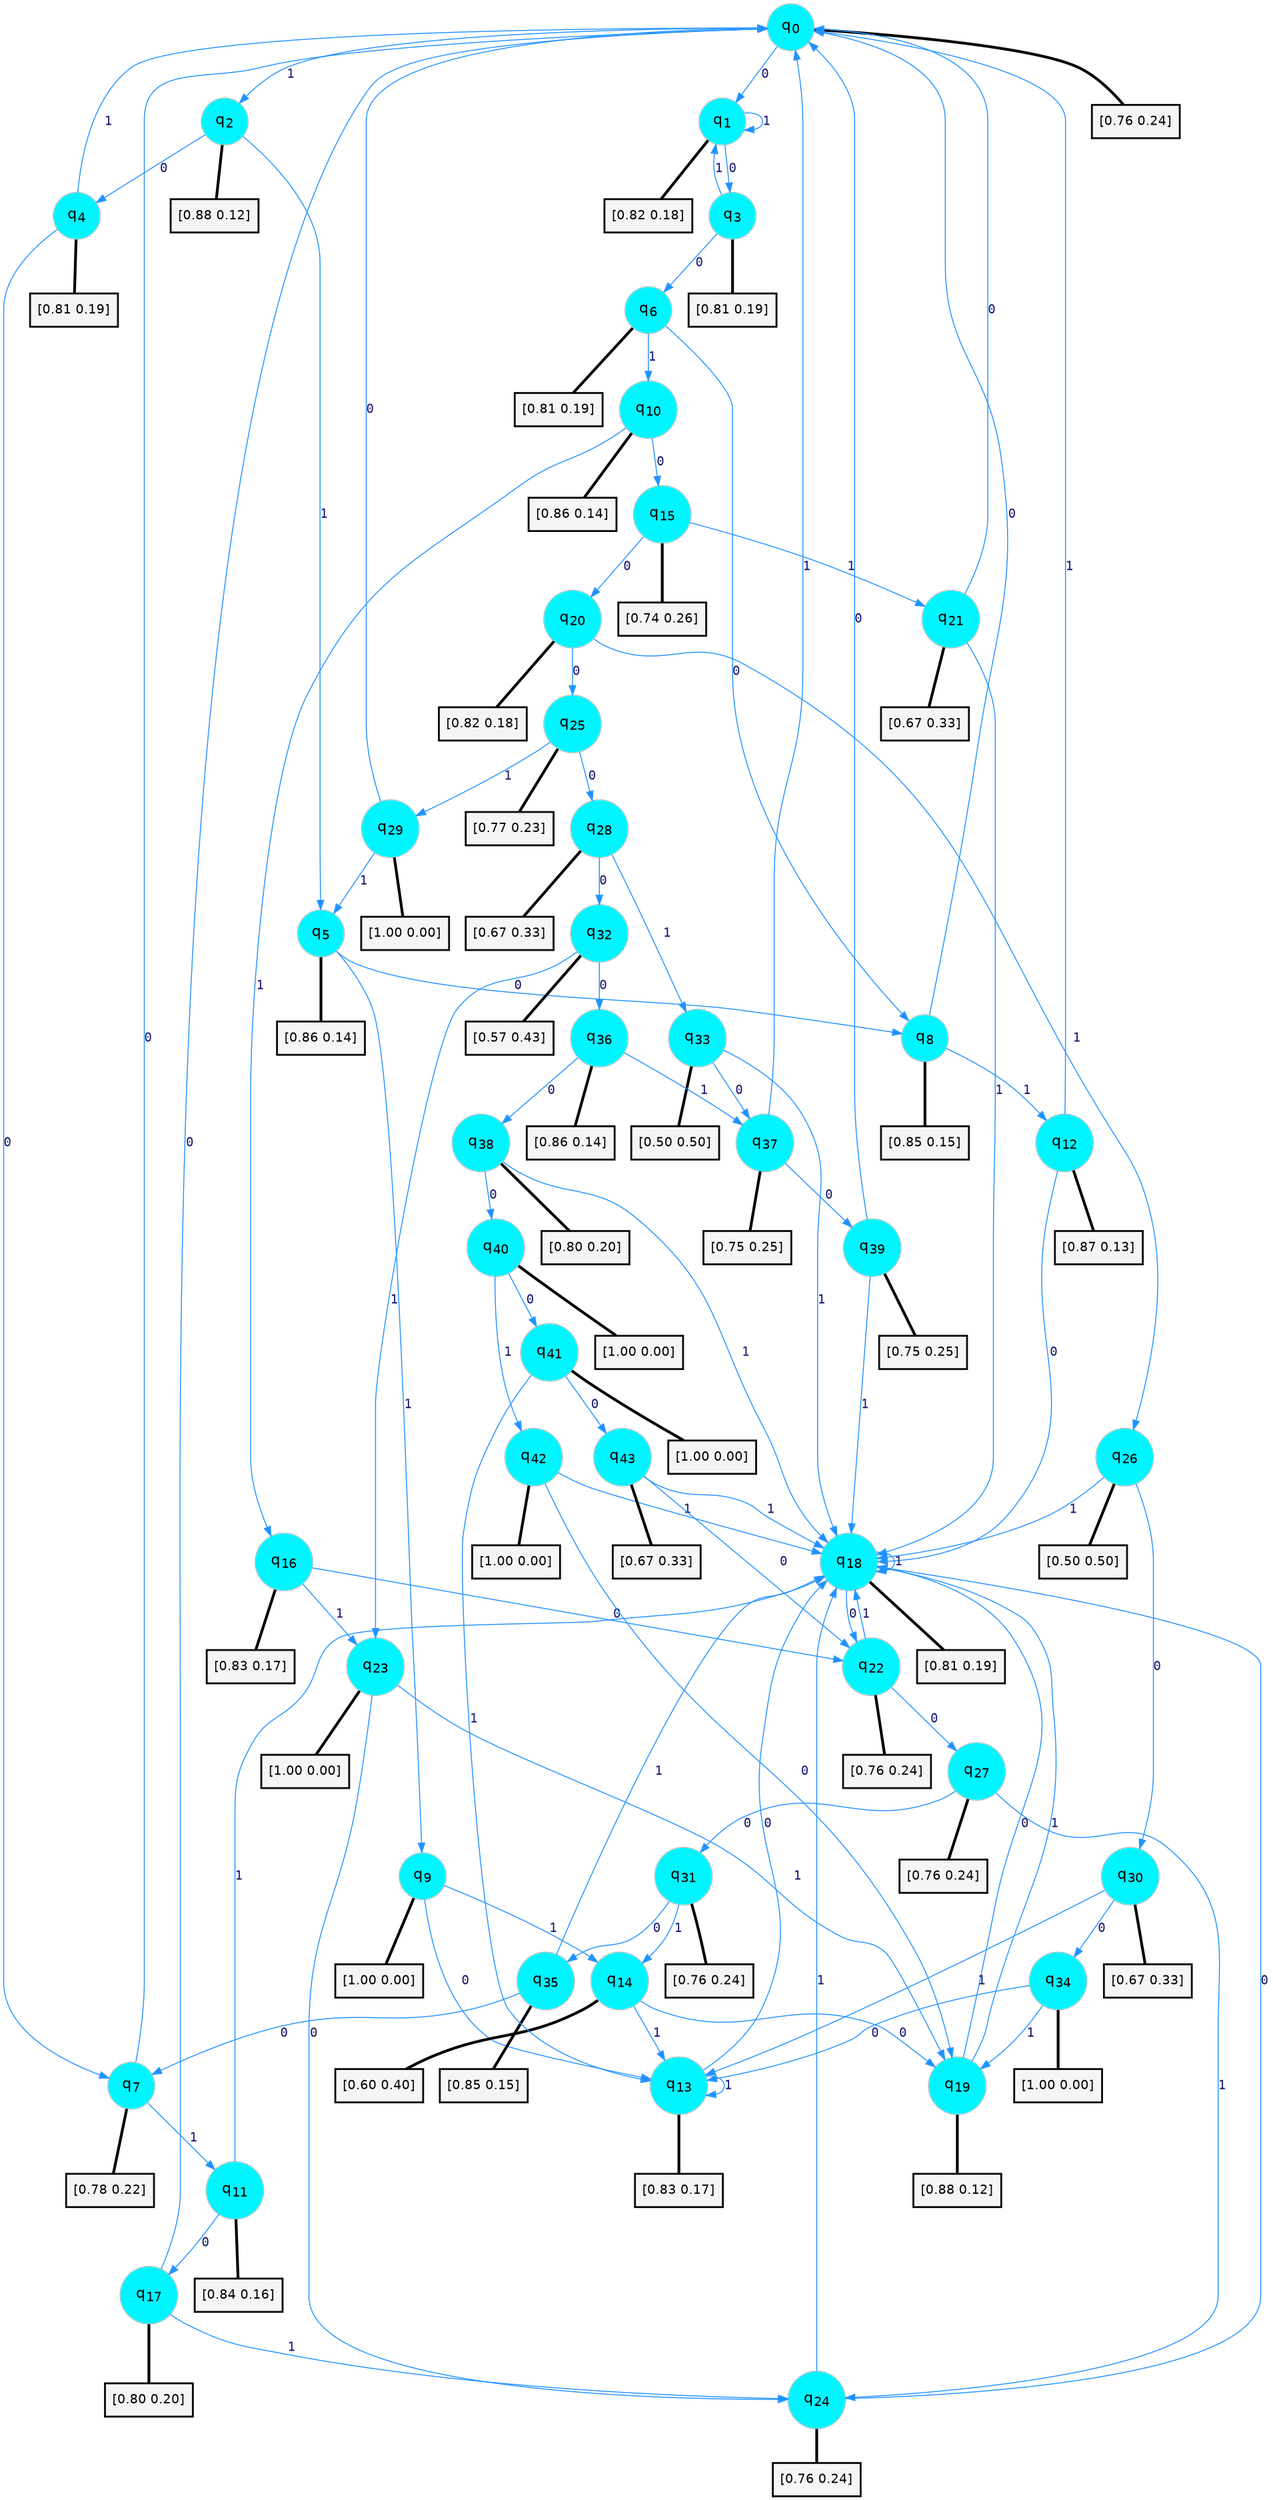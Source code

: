 digraph G {
graph [
bgcolor=transparent, dpi=300, rankdir=TD, size="40,25"];
node [
color=gray, fillcolor=turquoise1, fontcolor=black, fontname=Helvetica, fontsize=16, fontweight=bold, shape=circle, style=filled];
edge [
arrowsize=1, color=dodgerblue1, fontcolor=midnightblue, fontname=courier, fontweight=bold, penwidth=1, style=solid, weight=20];
0[label=<q<SUB>0</SUB>>];
1[label=<q<SUB>1</SUB>>];
2[label=<q<SUB>2</SUB>>];
3[label=<q<SUB>3</SUB>>];
4[label=<q<SUB>4</SUB>>];
5[label=<q<SUB>5</SUB>>];
6[label=<q<SUB>6</SUB>>];
7[label=<q<SUB>7</SUB>>];
8[label=<q<SUB>8</SUB>>];
9[label=<q<SUB>9</SUB>>];
10[label=<q<SUB>10</SUB>>];
11[label=<q<SUB>11</SUB>>];
12[label=<q<SUB>12</SUB>>];
13[label=<q<SUB>13</SUB>>];
14[label=<q<SUB>14</SUB>>];
15[label=<q<SUB>15</SUB>>];
16[label=<q<SUB>16</SUB>>];
17[label=<q<SUB>17</SUB>>];
18[label=<q<SUB>18</SUB>>];
19[label=<q<SUB>19</SUB>>];
20[label=<q<SUB>20</SUB>>];
21[label=<q<SUB>21</SUB>>];
22[label=<q<SUB>22</SUB>>];
23[label=<q<SUB>23</SUB>>];
24[label=<q<SUB>24</SUB>>];
25[label=<q<SUB>25</SUB>>];
26[label=<q<SUB>26</SUB>>];
27[label=<q<SUB>27</SUB>>];
28[label=<q<SUB>28</SUB>>];
29[label=<q<SUB>29</SUB>>];
30[label=<q<SUB>30</SUB>>];
31[label=<q<SUB>31</SUB>>];
32[label=<q<SUB>32</SUB>>];
33[label=<q<SUB>33</SUB>>];
34[label=<q<SUB>34</SUB>>];
35[label=<q<SUB>35</SUB>>];
36[label=<q<SUB>36</SUB>>];
37[label=<q<SUB>37</SUB>>];
38[label=<q<SUB>38</SUB>>];
39[label=<q<SUB>39</SUB>>];
40[label=<q<SUB>40</SUB>>];
41[label=<q<SUB>41</SUB>>];
42[label=<q<SUB>42</SUB>>];
43[label=<q<SUB>43</SUB>>];
44[label="[0.76 0.24]", shape=box,fontcolor=black, fontname=Helvetica, fontsize=14, penwidth=2, fillcolor=whitesmoke,color=black];
45[label="[0.82 0.18]", shape=box,fontcolor=black, fontname=Helvetica, fontsize=14, penwidth=2, fillcolor=whitesmoke,color=black];
46[label="[0.88 0.12]", shape=box,fontcolor=black, fontname=Helvetica, fontsize=14, penwidth=2, fillcolor=whitesmoke,color=black];
47[label="[0.81 0.19]", shape=box,fontcolor=black, fontname=Helvetica, fontsize=14, penwidth=2, fillcolor=whitesmoke,color=black];
48[label="[0.81 0.19]", shape=box,fontcolor=black, fontname=Helvetica, fontsize=14, penwidth=2, fillcolor=whitesmoke,color=black];
49[label="[0.86 0.14]", shape=box,fontcolor=black, fontname=Helvetica, fontsize=14, penwidth=2, fillcolor=whitesmoke,color=black];
50[label="[0.81 0.19]", shape=box,fontcolor=black, fontname=Helvetica, fontsize=14, penwidth=2, fillcolor=whitesmoke,color=black];
51[label="[0.78 0.22]", shape=box,fontcolor=black, fontname=Helvetica, fontsize=14, penwidth=2, fillcolor=whitesmoke,color=black];
52[label="[0.85 0.15]", shape=box,fontcolor=black, fontname=Helvetica, fontsize=14, penwidth=2, fillcolor=whitesmoke,color=black];
53[label="[1.00 0.00]", shape=box,fontcolor=black, fontname=Helvetica, fontsize=14, penwidth=2, fillcolor=whitesmoke,color=black];
54[label="[0.86 0.14]", shape=box,fontcolor=black, fontname=Helvetica, fontsize=14, penwidth=2, fillcolor=whitesmoke,color=black];
55[label="[0.84 0.16]", shape=box,fontcolor=black, fontname=Helvetica, fontsize=14, penwidth=2, fillcolor=whitesmoke,color=black];
56[label="[0.87 0.13]", shape=box,fontcolor=black, fontname=Helvetica, fontsize=14, penwidth=2, fillcolor=whitesmoke,color=black];
57[label="[0.83 0.17]", shape=box,fontcolor=black, fontname=Helvetica, fontsize=14, penwidth=2, fillcolor=whitesmoke,color=black];
58[label="[0.60 0.40]", shape=box,fontcolor=black, fontname=Helvetica, fontsize=14, penwidth=2, fillcolor=whitesmoke,color=black];
59[label="[0.74 0.26]", shape=box,fontcolor=black, fontname=Helvetica, fontsize=14, penwidth=2, fillcolor=whitesmoke,color=black];
60[label="[0.83 0.17]", shape=box,fontcolor=black, fontname=Helvetica, fontsize=14, penwidth=2, fillcolor=whitesmoke,color=black];
61[label="[0.80 0.20]", shape=box,fontcolor=black, fontname=Helvetica, fontsize=14, penwidth=2, fillcolor=whitesmoke,color=black];
62[label="[0.81 0.19]", shape=box,fontcolor=black, fontname=Helvetica, fontsize=14, penwidth=2, fillcolor=whitesmoke,color=black];
63[label="[0.88 0.12]", shape=box,fontcolor=black, fontname=Helvetica, fontsize=14, penwidth=2, fillcolor=whitesmoke,color=black];
64[label="[0.82 0.18]", shape=box,fontcolor=black, fontname=Helvetica, fontsize=14, penwidth=2, fillcolor=whitesmoke,color=black];
65[label="[0.67 0.33]", shape=box,fontcolor=black, fontname=Helvetica, fontsize=14, penwidth=2, fillcolor=whitesmoke,color=black];
66[label="[0.76 0.24]", shape=box,fontcolor=black, fontname=Helvetica, fontsize=14, penwidth=2, fillcolor=whitesmoke,color=black];
67[label="[1.00 0.00]", shape=box,fontcolor=black, fontname=Helvetica, fontsize=14, penwidth=2, fillcolor=whitesmoke,color=black];
68[label="[0.76 0.24]", shape=box,fontcolor=black, fontname=Helvetica, fontsize=14, penwidth=2, fillcolor=whitesmoke,color=black];
69[label="[0.77 0.23]", shape=box,fontcolor=black, fontname=Helvetica, fontsize=14, penwidth=2, fillcolor=whitesmoke,color=black];
70[label="[0.50 0.50]", shape=box,fontcolor=black, fontname=Helvetica, fontsize=14, penwidth=2, fillcolor=whitesmoke,color=black];
71[label="[0.76 0.24]", shape=box,fontcolor=black, fontname=Helvetica, fontsize=14, penwidth=2, fillcolor=whitesmoke,color=black];
72[label="[0.67 0.33]", shape=box,fontcolor=black, fontname=Helvetica, fontsize=14, penwidth=2, fillcolor=whitesmoke,color=black];
73[label="[1.00 0.00]", shape=box,fontcolor=black, fontname=Helvetica, fontsize=14, penwidth=2, fillcolor=whitesmoke,color=black];
74[label="[0.67 0.33]", shape=box,fontcolor=black, fontname=Helvetica, fontsize=14, penwidth=2, fillcolor=whitesmoke,color=black];
75[label="[0.76 0.24]", shape=box,fontcolor=black, fontname=Helvetica, fontsize=14, penwidth=2, fillcolor=whitesmoke,color=black];
76[label="[0.57 0.43]", shape=box,fontcolor=black, fontname=Helvetica, fontsize=14, penwidth=2, fillcolor=whitesmoke,color=black];
77[label="[0.50 0.50]", shape=box,fontcolor=black, fontname=Helvetica, fontsize=14, penwidth=2, fillcolor=whitesmoke,color=black];
78[label="[1.00 0.00]", shape=box,fontcolor=black, fontname=Helvetica, fontsize=14, penwidth=2, fillcolor=whitesmoke,color=black];
79[label="[0.85 0.15]", shape=box,fontcolor=black, fontname=Helvetica, fontsize=14, penwidth=2, fillcolor=whitesmoke,color=black];
80[label="[0.86 0.14]", shape=box,fontcolor=black, fontname=Helvetica, fontsize=14, penwidth=2, fillcolor=whitesmoke,color=black];
81[label="[0.75 0.25]", shape=box,fontcolor=black, fontname=Helvetica, fontsize=14, penwidth=2, fillcolor=whitesmoke,color=black];
82[label="[0.80 0.20]", shape=box,fontcolor=black, fontname=Helvetica, fontsize=14, penwidth=2, fillcolor=whitesmoke,color=black];
83[label="[0.75 0.25]", shape=box,fontcolor=black, fontname=Helvetica, fontsize=14, penwidth=2, fillcolor=whitesmoke,color=black];
84[label="[1.00 0.00]", shape=box,fontcolor=black, fontname=Helvetica, fontsize=14, penwidth=2, fillcolor=whitesmoke,color=black];
85[label="[1.00 0.00]", shape=box,fontcolor=black, fontname=Helvetica, fontsize=14, penwidth=2, fillcolor=whitesmoke,color=black];
86[label="[1.00 0.00]", shape=box,fontcolor=black, fontname=Helvetica, fontsize=14, penwidth=2, fillcolor=whitesmoke,color=black];
87[label="[0.67 0.33]", shape=box,fontcolor=black, fontname=Helvetica, fontsize=14, penwidth=2, fillcolor=whitesmoke,color=black];
0->1 [label=0];
0->2 [label=1];
0->44 [arrowhead=none, penwidth=3,color=black];
1->3 [label=0];
1->1 [label=1];
1->45 [arrowhead=none, penwidth=3,color=black];
2->4 [label=0];
2->5 [label=1];
2->46 [arrowhead=none, penwidth=3,color=black];
3->6 [label=0];
3->1 [label=1];
3->47 [arrowhead=none, penwidth=3,color=black];
4->7 [label=0];
4->0 [label=1];
4->48 [arrowhead=none, penwidth=3,color=black];
5->8 [label=0];
5->9 [label=1];
5->49 [arrowhead=none, penwidth=3,color=black];
6->8 [label=0];
6->10 [label=1];
6->50 [arrowhead=none, penwidth=3,color=black];
7->0 [label=0];
7->11 [label=1];
7->51 [arrowhead=none, penwidth=3,color=black];
8->0 [label=0];
8->12 [label=1];
8->52 [arrowhead=none, penwidth=3,color=black];
9->13 [label=0];
9->14 [label=1];
9->53 [arrowhead=none, penwidth=3,color=black];
10->15 [label=0];
10->16 [label=1];
10->54 [arrowhead=none, penwidth=3,color=black];
11->17 [label=0];
11->18 [label=1];
11->55 [arrowhead=none, penwidth=3,color=black];
12->18 [label=0];
12->0 [label=1];
12->56 [arrowhead=none, penwidth=3,color=black];
13->18 [label=0];
13->13 [label=1];
13->57 [arrowhead=none, penwidth=3,color=black];
14->19 [label=0];
14->13 [label=1];
14->58 [arrowhead=none, penwidth=3,color=black];
15->20 [label=0];
15->21 [label=1];
15->59 [arrowhead=none, penwidth=3,color=black];
16->22 [label=0];
16->23 [label=1];
16->60 [arrowhead=none, penwidth=3,color=black];
17->0 [label=0];
17->24 [label=1];
17->61 [arrowhead=none, penwidth=3,color=black];
18->22 [label=0];
18->18 [label=1];
18->62 [arrowhead=none, penwidth=3,color=black];
19->18 [label=0];
19->18 [label=1];
19->63 [arrowhead=none, penwidth=3,color=black];
20->25 [label=0];
20->26 [label=1];
20->64 [arrowhead=none, penwidth=3,color=black];
21->0 [label=0];
21->18 [label=1];
21->65 [arrowhead=none, penwidth=3,color=black];
22->27 [label=0];
22->18 [label=1];
22->66 [arrowhead=none, penwidth=3,color=black];
23->24 [label=0];
23->19 [label=1];
23->67 [arrowhead=none, penwidth=3,color=black];
24->18 [label=0];
24->18 [label=1];
24->68 [arrowhead=none, penwidth=3,color=black];
25->28 [label=0];
25->29 [label=1];
25->69 [arrowhead=none, penwidth=3,color=black];
26->30 [label=0];
26->18 [label=1];
26->70 [arrowhead=none, penwidth=3,color=black];
27->31 [label=0];
27->24 [label=1];
27->71 [arrowhead=none, penwidth=3,color=black];
28->32 [label=0];
28->33 [label=1];
28->72 [arrowhead=none, penwidth=3,color=black];
29->0 [label=0];
29->5 [label=1];
29->73 [arrowhead=none, penwidth=3,color=black];
30->34 [label=0];
30->13 [label=1];
30->74 [arrowhead=none, penwidth=3,color=black];
31->35 [label=0];
31->14 [label=1];
31->75 [arrowhead=none, penwidth=3,color=black];
32->36 [label=0];
32->23 [label=1];
32->76 [arrowhead=none, penwidth=3,color=black];
33->37 [label=0];
33->18 [label=1];
33->77 [arrowhead=none, penwidth=3,color=black];
34->13 [label=0];
34->19 [label=1];
34->78 [arrowhead=none, penwidth=3,color=black];
35->7 [label=0];
35->18 [label=1];
35->79 [arrowhead=none, penwidth=3,color=black];
36->38 [label=0];
36->37 [label=1];
36->80 [arrowhead=none, penwidth=3,color=black];
37->39 [label=0];
37->0 [label=1];
37->81 [arrowhead=none, penwidth=3,color=black];
38->40 [label=0];
38->18 [label=1];
38->82 [arrowhead=none, penwidth=3,color=black];
39->0 [label=0];
39->18 [label=1];
39->83 [arrowhead=none, penwidth=3,color=black];
40->41 [label=0];
40->42 [label=1];
40->84 [arrowhead=none, penwidth=3,color=black];
41->43 [label=0];
41->13 [label=1];
41->85 [arrowhead=none, penwidth=3,color=black];
42->19 [label=0];
42->18 [label=1];
42->86 [arrowhead=none, penwidth=3,color=black];
43->22 [label=0];
43->18 [label=1];
43->87 [arrowhead=none, penwidth=3,color=black];
}
